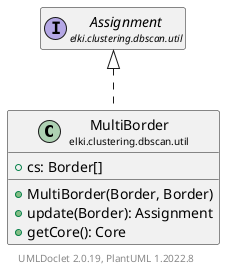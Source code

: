@startuml
    remove .*\.(Instance|Par|Parameterizer|Factory)$
    set namespaceSeparator none
    hide empty fields
    hide empty methods

    class "<size:14>MultiBorder\n<size:10>elki.clustering.dbscan.util" as elki.clustering.dbscan.util.MultiBorder [[MultiBorder.html]] {
        +cs: Border[]
        +MultiBorder(Border, Border)
        +update(Border): Assignment
        +getCore(): Core
    }

    interface "<size:14>Assignment\n<size:10>elki.clustering.dbscan.util" as elki.clustering.dbscan.util.Assignment [[Assignment.html]]

    elki.clustering.dbscan.util.Assignment <|.. elki.clustering.dbscan.util.MultiBorder

    center footer UMLDoclet 2.0.19, PlantUML 1.2022.8
@enduml
